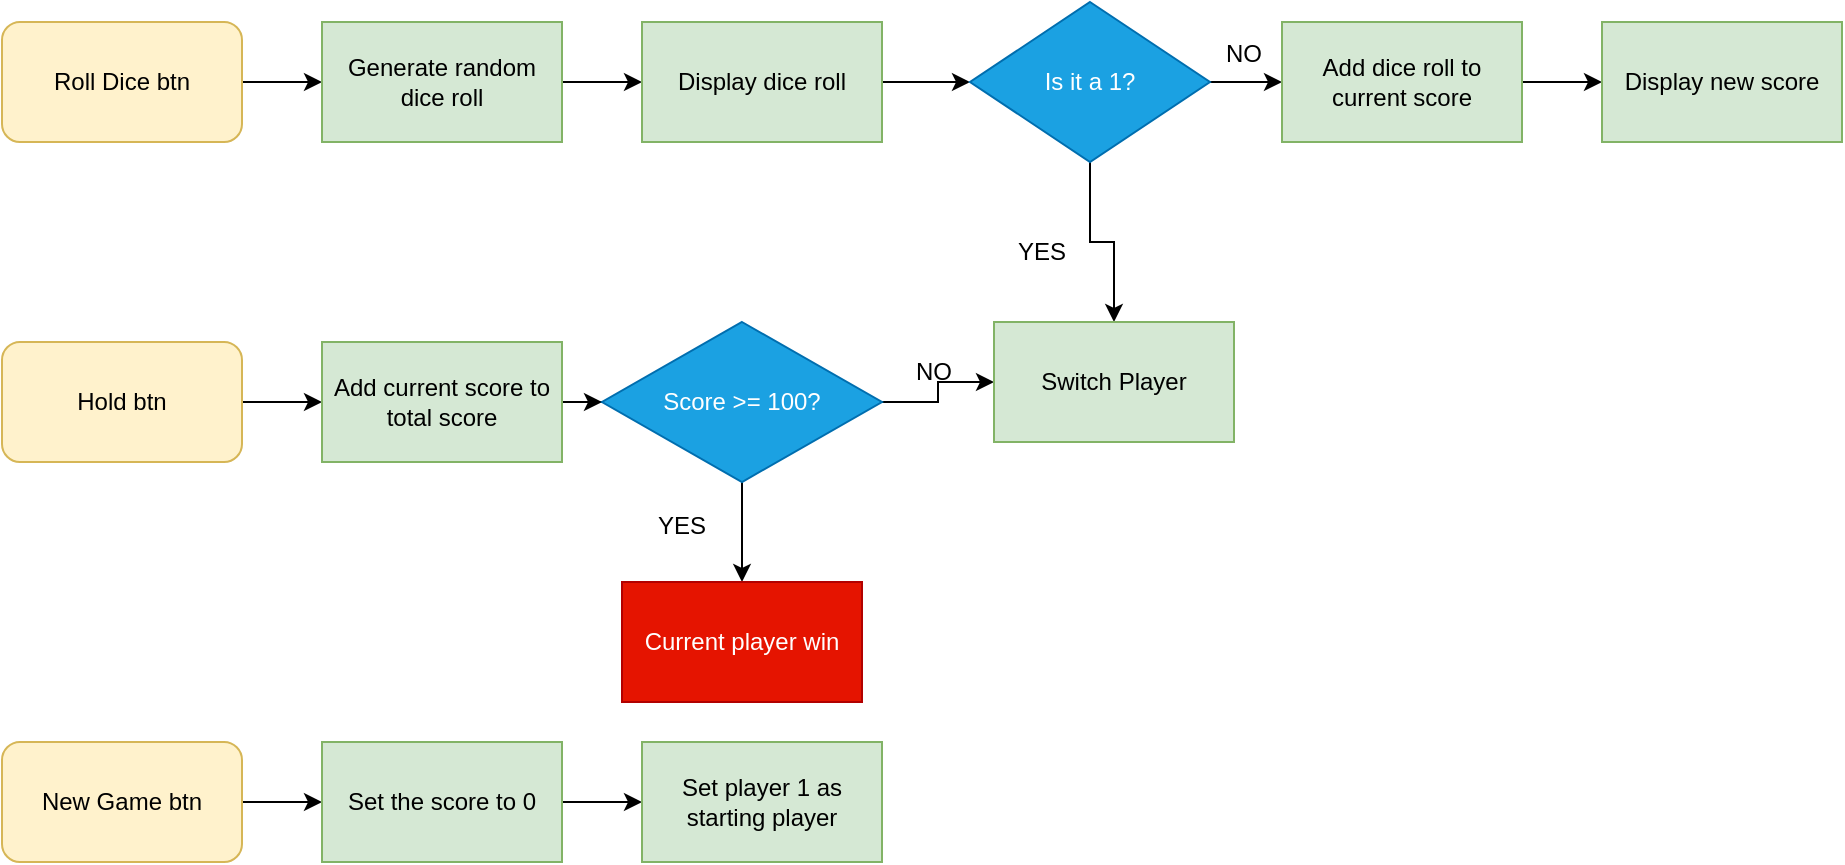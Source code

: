 <mxfile version="21.6.5" type="github">
  <diagram id="C5RBs43oDa-KdzZeNtuy" name="Page-1">
    <mxGraphModel dx="1032" dy="531" grid="1" gridSize="10" guides="1" tooltips="1" connect="1" arrows="1" fold="1" page="1" pageScale="1" pageWidth="827" pageHeight="1169" math="0" shadow="0">
      <root>
        <mxCell id="WIyWlLk6GJQsqaUBKTNV-0" />
        <mxCell id="WIyWlLk6GJQsqaUBKTNV-1" parent="WIyWlLk6GJQsqaUBKTNV-0" />
        <mxCell id="CkJoT22tMTEsZY5iSaQc-8" style="edgeStyle=orthogonalEdgeStyle;rounded=0;orthogonalLoop=1;jettySize=auto;html=1;entryX=0;entryY=0.5;entryDx=0;entryDy=0;" edge="1" parent="WIyWlLk6GJQsqaUBKTNV-1" source="CkJoT22tMTEsZY5iSaQc-3" target="CkJoT22tMTEsZY5iSaQc-7">
          <mxGeometry relative="1" as="geometry" />
        </mxCell>
        <mxCell id="CkJoT22tMTEsZY5iSaQc-3" value="Roll Dice btn" style="rounded=1;whiteSpace=wrap;html=1;fillColor=#fff2cc;strokeColor=#d6b656;" vertex="1" parent="WIyWlLk6GJQsqaUBKTNV-1">
          <mxGeometry y="80" width="120" height="60" as="geometry" />
        </mxCell>
        <mxCell id="CkJoT22tMTEsZY5iSaQc-29" style="edgeStyle=orthogonalEdgeStyle;rounded=0;orthogonalLoop=1;jettySize=auto;html=1;entryX=0;entryY=0.5;entryDx=0;entryDy=0;" edge="1" parent="WIyWlLk6GJQsqaUBKTNV-1" source="CkJoT22tMTEsZY5iSaQc-4" target="CkJoT22tMTEsZY5iSaQc-28">
          <mxGeometry relative="1" as="geometry" />
        </mxCell>
        <mxCell id="CkJoT22tMTEsZY5iSaQc-4" value="Hold btn" style="rounded=1;whiteSpace=wrap;html=1;fillColor=#fff2cc;strokeColor=#d6b656;" vertex="1" parent="WIyWlLk6GJQsqaUBKTNV-1">
          <mxGeometry y="240" width="120" height="60" as="geometry" />
        </mxCell>
        <mxCell id="CkJoT22tMTEsZY5iSaQc-44" style="edgeStyle=orthogonalEdgeStyle;rounded=0;orthogonalLoop=1;jettySize=auto;html=1;entryX=0;entryY=0.5;entryDx=0;entryDy=0;" edge="1" parent="WIyWlLk6GJQsqaUBKTNV-1" source="CkJoT22tMTEsZY5iSaQc-5" target="CkJoT22tMTEsZY5iSaQc-43">
          <mxGeometry relative="1" as="geometry" />
        </mxCell>
        <mxCell id="CkJoT22tMTEsZY5iSaQc-5" value="New Game btn&lt;br&gt;" style="rounded=1;whiteSpace=wrap;html=1;fillColor=#fff2cc;strokeColor=#d6b656;" vertex="1" parent="WIyWlLk6GJQsqaUBKTNV-1">
          <mxGeometry y="440" width="120" height="60" as="geometry" />
        </mxCell>
        <mxCell id="CkJoT22tMTEsZY5iSaQc-10" style="edgeStyle=orthogonalEdgeStyle;rounded=0;orthogonalLoop=1;jettySize=auto;html=1;entryX=0;entryY=0.5;entryDx=0;entryDy=0;" edge="1" parent="WIyWlLk6GJQsqaUBKTNV-1" source="CkJoT22tMTEsZY5iSaQc-7" target="CkJoT22tMTEsZY5iSaQc-9">
          <mxGeometry relative="1" as="geometry" />
        </mxCell>
        <mxCell id="CkJoT22tMTEsZY5iSaQc-7" value="Generate random dice roll" style="rounded=0;whiteSpace=wrap;html=1;fillColor=#d5e8d4;strokeColor=#82b366;" vertex="1" parent="WIyWlLk6GJQsqaUBKTNV-1">
          <mxGeometry x="160" y="80" width="120" height="60" as="geometry" />
        </mxCell>
        <mxCell id="CkJoT22tMTEsZY5iSaQc-15" value="" style="edgeStyle=orthogonalEdgeStyle;rounded=0;orthogonalLoop=1;jettySize=auto;html=1;" edge="1" parent="WIyWlLk6GJQsqaUBKTNV-1" source="CkJoT22tMTEsZY5iSaQc-9" target="CkJoT22tMTEsZY5iSaQc-14">
          <mxGeometry relative="1" as="geometry" />
        </mxCell>
        <mxCell id="CkJoT22tMTEsZY5iSaQc-9" value="Display dice roll" style="rounded=0;whiteSpace=wrap;html=1;fillColor=#d5e8d4;strokeColor=#82b366;" vertex="1" parent="WIyWlLk6GJQsqaUBKTNV-1">
          <mxGeometry x="320" y="80" width="120" height="60" as="geometry" />
        </mxCell>
        <mxCell id="CkJoT22tMTEsZY5iSaQc-18" value="" style="edgeStyle=orthogonalEdgeStyle;rounded=0;orthogonalLoop=1;jettySize=auto;html=1;" edge="1" parent="WIyWlLk6GJQsqaUBKTNV-1" source="CkJoT22tMTEsZY5iSaQc-14" target="CkJoT22tMTEsZY5iSaQc-17">
          <mxGeometry relative="1" as="geometry" />
        </mxCell>
        <mxCell id="CkJoT22tMTEsZY5iSaQc-49" style="edgeStyle=orthogonalEdgeStyle;rounded=0;orthogonalLoop=1;jettySize=auto;html=1;" edge="1" parent="WIyWlLk6GJQsqaUBKTNV-1" source="CkJoT22tMTEsZY5iSaQc-14" target="CkJoT22tMTEsZY5iSaQc-32">
          <mxGeometry relative="1" as="geometry" />
        </mxCell>
        <mxCell id="CkJoT22tMTEsZY5iSaQc-14" value="Is it a 1?" style="rhombus;whiteSpace=wrap;html=1;rounded=0;fillColor=#1ba1e2;strokeColor=#006EAF;fontColor=#ffffff;" vertex="1" parent="WIyWlLk6GJQsqaUBKTNV-1">
          <mxGeometry x="484" y="70" width="120" height="80" as="geometry" />
        </mxCell>
        <mxCell id="CkJoT22tMTEsZY5iSaQc-22" value="" style="edgeStyle=orthogonalEdgeStyle;rounded=0;orthogonalLoop=1;jettySize=auto;html=1;" edge="1" parent="WIyWlLk6GJQsqaUBKTNV-1" source="CkJoT22tMTEsZY5iSaQc-17" target="CkJoT22tMTEsZY5iSaQc-21">
          <mxGeometry relative="1" as="geometry" />
        </mxCell>
        <mxCell id="CkJoT22tMTEsZY5iSaQc-17" value="Add dice roll to current score" style="whiteSpace=wrap;html=1;rounded=0;fillColor=#d5e8d4;strokeColor=#82b366;" vertex="1" parent="WIyWlLk6GJQsqaUBKTNV-1">
          <mxGeometry x="640" y="80" width="120" height="60" as="geometry" />
        </mxCell>
        <mxCell id="CkJoT22tMTEsZY5iSaQc-20" value="NO" style="text;html=1;strokeColor=none;fillColor=none;align=center;verticalAlign=middle;whiteSpace=wrap;rounded=0;" vertex="1" parent="WIyWlLk6GJQsqaUBKTNV-1">
          <mxGeometry x="591" y="81" width="60" height="30" as="geometry" />
        </mxCell>
        <mxCell id="CkJoT22tMTEsZY5iSaQc-21" value="Display new score" style="whiteSpace=wrap;html=1;rounded=0;fillColor=#d5e8d4;strokeColor=#82b366;" vertex="1" parent="WIyWlLk6GJQsqaUBKTNV-1">
          <mxGeometry x="800" y="80" width="120" height="60" as="geometry" />
        </mxCell>
        <mxCell id="CkJoT22tMTEsZY5iSaQc-31" value="" style="edgeStyle=orthogonalEdgeStyle;rounded=0;orthogonalLoop=1;jettySize=auto;html=1;" edge="1" parent="WIyWlLk6GJQsqaUBKTNV-1" source="CkJoT22tMTEsZY5iSaQc-28" target="CkJoT22tMTEsZY5iSaQc-30">
          <mxGeometry relative="1" as="geometry" />
        </mxCell>
        <mxCell id="CkJoT22tMTEsZY5iSaQc-28" value="Add current score to total score" style="rounded=0;whiteSpace=wrap;html=1;fillColor=#d5e8d4;strokeColor=#82b366;" vertex="1" parent="WIyWlLk6GJQsqaUBKTNV-1">
          <mxGeometry x="160" y="240" width="120" height="60" as="geometry" />
        </mxCell>
        <mxCell id="CkJoT22tMTEsZY5iSaQc-33" value="" style="edgeStyle=orthogonalEdgeStyle;rounded=0;orthogonalLoop=1;jettySize=auto;html=1;" edge="1" parent="WIyWlLk6GJQsqaUBKTNV-1" source="CkJoT22tMTEsZY5iSaQc-30" target="CkJoT22tMTEsZY5iSaQc-32">
          <mxGeometry relative="1" as="geometry" />
        </mxCell>
        <mxCell id="CkJoT22tMTEsZY5iSaQc-40" value="" style="edgeStyle=orthogonalEdgeStyle;rounded=0;orthogonalLoop=1;jettySize=auto;html=1;" edge="1" parent="WIyWlLk6GJQsqaUBKTNV-1" source="CkJoT22tMTEsZY5iSaQc-30" target="CkJoT22tMTEsZY5iSaQc-39">
          <mxGeometry relative="1" as="geometry" />
        </mxCell>
        <mxCell id="CkJoT22tMTEsZY5iSaQc-30" value="Score &amp;gt;= 100?" style="rhombus;whiteSpace=wrap;html=1;fillColor=#1ba1e2;strokeColor=#006EAF;rounded=0;fontColor=#ffffff;" vertex="1" parent="WIyWlLk6GJQsqaUBKTNV-1">
          <mxGeometry x="300" y="230" width="140" height="80" as="geometry" />
        </mxCell>
        <mxCell id="CkJoT22tMTEsZY5iSaQc-32" value="Switch Player" style="whiteSpace=wrap;html=1;fillColor=#d5e8d4;strokeColor=#82b366;rounded=0;" vertex="1" parent="WIyWlLk6GJQsqaUBKTNV-1">
          <mxGeometry x="496" y="230" width="120" height="60" as="geometry" />
        </mxCell>
        <mxCell id="CkJoT22tMTEsZY5iSaQc-34" value="NO" style="text;html=1;strokeColor=none;fillColor=none;align=center;verticalAlign=middle;whiteSpace=wrap;rounded=0;" vertex="1" parent="WIyWlLk6GJQsqaUBKTNV-1">
          <mxGeometry x="436" y="240" width="60" height="30" as="geometry" />
        </mxCell>
        <mxCell id="CkJoT22tMTEsZY5iSaQc-36" value="YES" style="text;html=1;strokeColor=none;fillColor=none;align=center;verticalAlign=middle;whiteSpace=wrap;rounded=0;" vertex="1" parent="WIyWlLk6GJQsqaUBKTNV-1">
          <mxGeometry x="490" y="180" width="60" height="30" as="geometry" />
        </mxCell>
        <mxCell id="CkJoT22tMTEsZY5iSaQc-39" value="Current player win" style="whiteSpace=wrap;html=1;fillColor=#e51400;strokeColor=#B20000;rounded=0;fontColor=#ffffff;" vertex="1" parent="WIyWlLk6GJQsqaUBKTNV-1">
          <mxGeometry x="310" y="360" width="120" height="60" as="geometry" />
        </mxCell>
        <mxCell id="CkJoT22tMTEsZY5iSaQc-41" value="YES" style="text;html=1;strokeColor=none;fillColor=none;align=center;verticalAlign=middle;whiteSpace=wrap;rounded=0;" vertex="1" parent="WIyWlLk6GJQsqaUBKTNV-1">
          <mxGeometry x="310" y="317" width="60" height="30" as="geometry" />
        </mxCell>
        <mxCell id="CkJoT22tMTEsZY5iSaQc-47" value="" style="edgeStyle=orthogonalEdgeStyle;rounded=0;orthogonalLoop=1;jettySize=auto;html=1;" edge="1" parent="WIyWlLk6GJQsqaUBKTNV-1" source="CkJoT22tMTEsZY5iSaQc-43" target="CkJoT22tMTEsZY5iSaQc-46">
          <mxGeometry relative="1" as="geometry" />
        </mxCell>
        <mxCell id="CkJoT22tMTEsZY5iSaQc-43" value="Set the score to 0" style="rounded=0;whiteSpace=wrap;html=1;fillColor=#d5e8d4;strokeColor=#82b366;" vertex="1" parent="WIyWlLk6GJQsqaUBKTNV-1">
          <mxGeometry x="160" y="440" width="120" height="60" as="geometry" />
        </mxCell>
        <mxCell id="CkJoT22tMTEsZY5iSaQc-46" value="Set player 1 as starting player" style="rounded=0;whiteSpace=wrap;html=1;fillColor=#d5e8d4;strokeColor=#82b366;" vertex="1" parent="WIyWlLk6GJQsqaUBKTNV-1">
          <mxGeometry x="320" y="440" width="120" height="60" as="geometry" />
        </mxCell>
      </root>
    </mxGraphModel>
  </diagram>
</mxfile>
